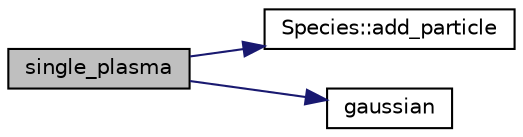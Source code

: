 digraph "single_plasma"
{
 // LATEX_PDF_SIZE
  edge [fontname="Helvetica",fontsize="10",labelfontname="Helvetica",labelfontsize="10"];
  node [fontname="Helvetica",fontsize="10",shape=record];
  rankdir="LR";
  Node1 [label="single_plasma",height=0.2,width=0.4,color="black", fillcolor="grey75", style="filled", fontcolor="black",tooltip=" "];
  Node1 -> Node2 [color="midnightblue",fontsize="10",style="solid",fontname="Helvetica"];
  Node2 [label="Species::add_particle",height=0.2,width=0.4,color="black", fillcolor="white", style="filled",URL="$class_species.html#aaa36a207dd45987de754d6ca2674aade",tooltip="Adds a new particle to the species."];
  Node1 -> Node3 [color="midnightblue",fontsize="10",style="solid",fontname="Helvetica"];
  Node3 [label="gaussian",height=0.2,width=0.4,color="black", fillcolor="white", style="filled",URL="$beam__plasma_8h.html#aa67fedc876a0c37754c45c405699c0d6",tooltip=" "];
}
